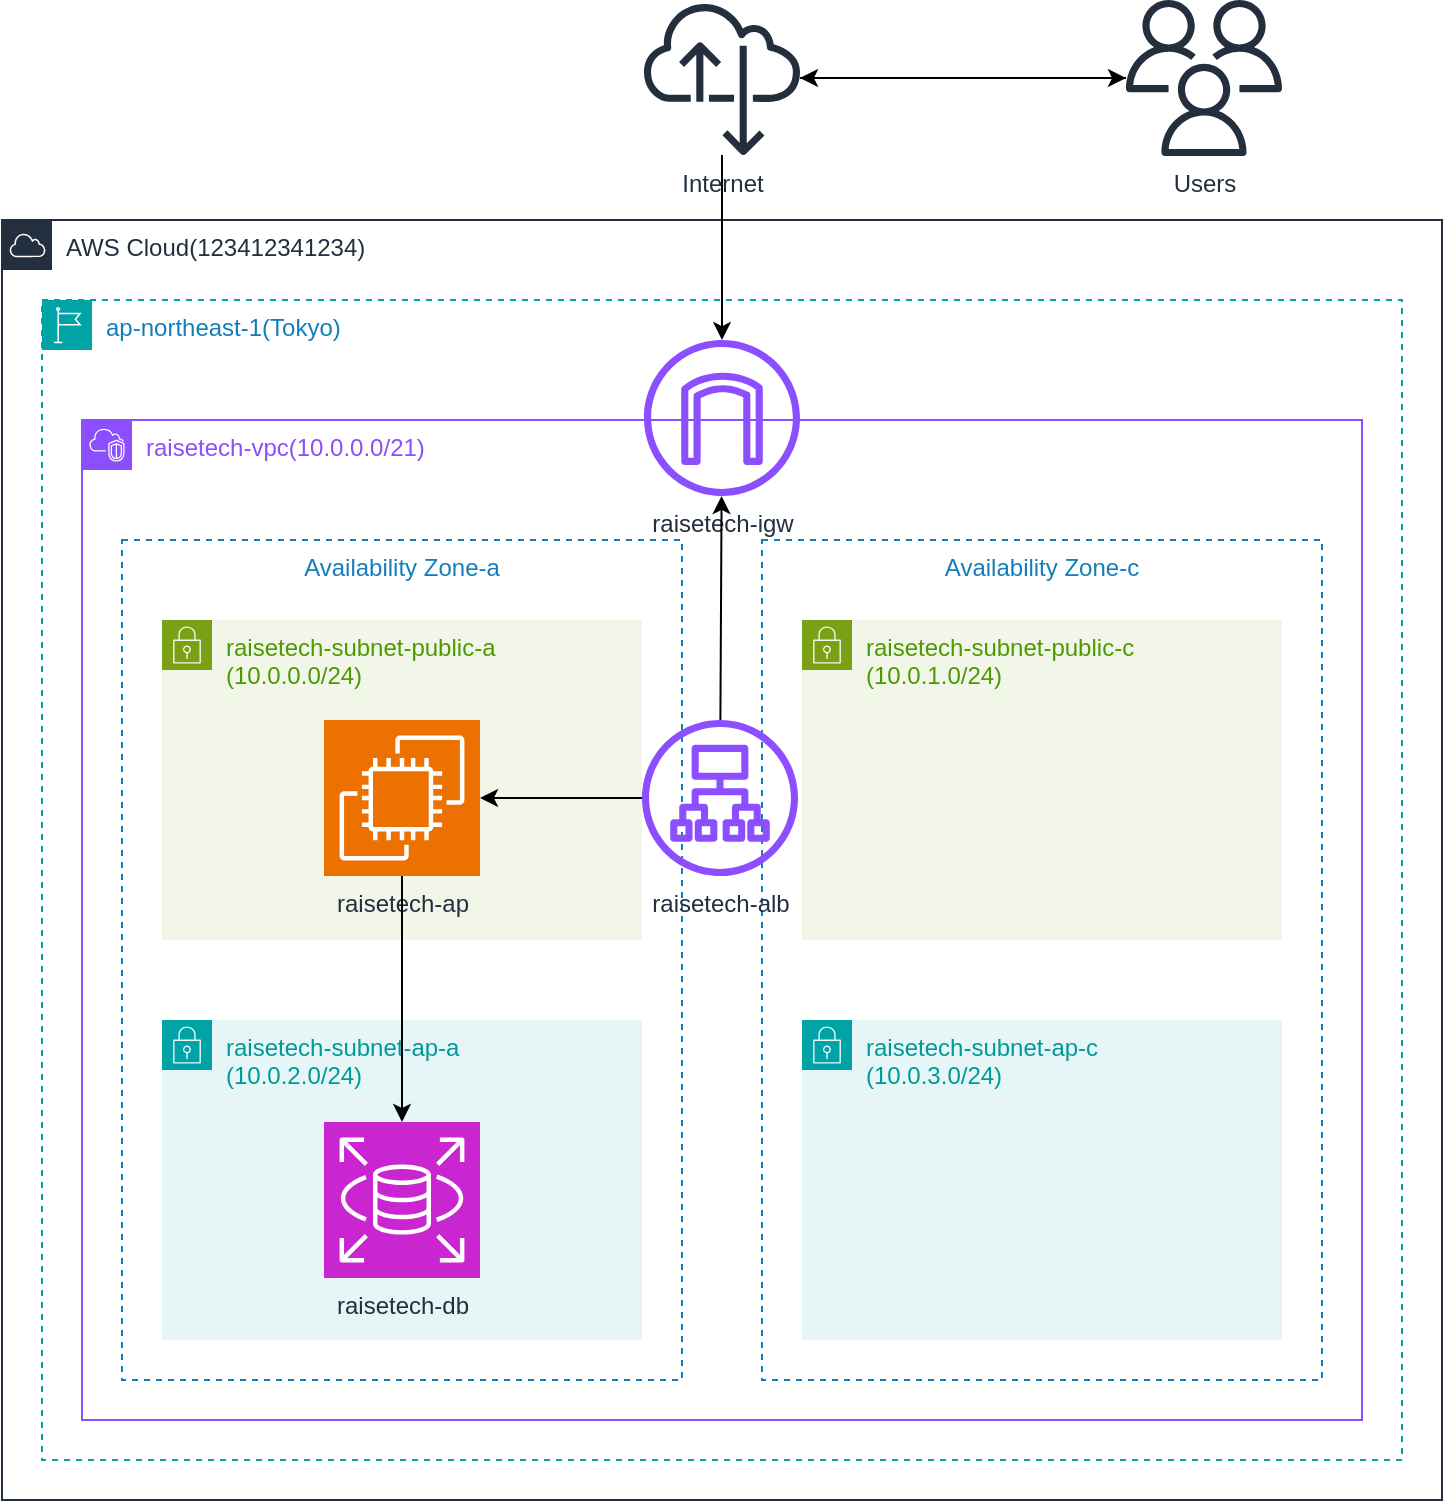 <mxfile>
    <diagram name="作成した環境の構成図" id="PIoUobShaJpe-S5NZDr3">
        <mxGraphModel dx="873" dy="649" grid="1" gridSize="10" guides="1" tooltips="1" connect="1" arrows="1" fold="1" page="1" pageScale="1" pageWidth="827" pageHeight="1169" math="0" shadow="0">
            <root>
                <mxCell id="jYcv72yagDhfz9gc1qvm-0"/>
                <mxCell id="jYcv72yagDhfz9gc1qvm-1" parent="jYcv72yagDhfz9gc1qvm-0"/>
                <mxCell id="jYcv72yagDhfz9gc1qvm-2" value="ap-northeast-1(Tokyo)" style="points=[[0,0],[0.25,0],[0.5,0],[0.75,0],[1,0],[1,0.25],[1,0.5],[1,0.75],[1,1],[0.75,1],[0.5,1],[0.25,1],[0,1],[0,0.75],[0,0.5],[0,0.25]];outlineConnect=0;gradientColor=none;html=1;whiteSpace=wrap;fontSize=12;fontStyle=0;container=1;pointerEvents=0;collapsible=0;recursiveResize=0;shape=mxgraph.aws4.group;grIcon=mxgraph.aws4.group_region;strokeColor=#00A4A6;fillColor=none;verticalAlign=top;align=left;spacingLeft=30;fontColor=#147EBA;dashed=1;" parent="jYcv72yagDhfz9gc1qvm-1" vertex="1">
                    <mxGeometry x="40" y="200" width="680" height="580" as="geometry"/>
                </mxCell>
                <mxCell id="jYcv72yagDhfz9gc1qvm-3" value="Availability Zone-c" style="fillColor=none;strokeColor=#147EBA;dashed=1;verticalAlign=top;fontStyle=0;fontColor=#147EBA;whiteSpace=wrap;html=1;" parent="jYcv72yagDhfz9gc1qvm-1" vertex="1">
                    <mxGeometry x="400" y="320" width="280" height="420" as="geometry"/>
                </mxCell>
                <mxCell id="jYcv72yagDhfz9gc1qvm-4" value="Availability Zone-a" style="fillColor=none;strokeColor=#147EBA;dashed=1;verticalAlign=top;fontStyle=0;fontColor=#147EBA;whiteSpace=wrap;html=1;" parent="jYcv72yagDhfz9gc1qvm-1" vertex="1">
                    <mxGeometry x="80" y="320" width="280" height="420" as="geometry"/>
                </mxCell>
                <mxCell id="jYcv72yagDhfz9gc1qvm-5" value="AWS Cloud(123412341234)&lt;div&gt;&lt;br&gt;&lt;/div&gt;" style="points=[[0,0],[0.25,0],[0.5,0],[0.75,0],[1,0],[1,0.25],[1,0.5],[1,0.75],[1,1],[0.75,1],[0.5,1],[0.25,1],[0,1],[0,0.75],[0,0.5],[0,0.25]];outlineConnect=0;gradientColor=none;html=1;whiteSpace=wrap;fontSize=12;fontStyle=0;container=1;pointerEvents=0;collapsible=0;recursiveResize=0;shape=mxgraph.aws4.group;grIcon=mxgraph.aws4.group_aws_cloud;strokeColor=#232F3E;fillColor=none;verticalAlign=top;align=left;spacingLeft=30;fontColor=#232F3E;dashed=0;" parent="jYcv72yagDhfz9gc1qvm-1" vertex="1">
                    <mxGeometry x="20" y="160" width="720" height="640" as="geometry"/>
                </mxCell>
                <mxCell id="jYcv72yagDhfz9gc1qvm-6" value="" style="outlineConnect=0;fontColor=#232F3E;gradientColor=none;fillColor=#8C4FFF;strokeColor=none;dashed=0;verticalLabelPosition=bottom;verticalAlign=top;align=center;html=1;fontSize=12;fontStyle=0;aspect=fixed;pointerEvents=1;shape=mxgraph.aws4.nat_gateway;" parent="jYcv72yagDhfz9gc1qvm-5" vertex="1">
                    <mxGeometry x="161" y="241" width="78" height="78" as="geometry"/>
                </mxCell>
                <mxCell id="jYcv72yagDhfz9gc1qvm-12" value="&lt;font style=&quot;color: rgb(140, 79, 255);&quot;&gt;raisetech-vpc(10.0.0.0/21)&lt;/font&gt;" style="points=[[0,0],[0.25,0],[0.5,0],[0.75,0],[1,0],[1,0.25],[1,0.5],[1,0.75],[1,1],[0.75,1],[0.5,1],[0.25,1],[0,1],[0,0.75],[0,0.5],[0,0.25]];outlineConnect=0;gradientColor=none;html=1;whiteSpace=wrap;fontSize=12;fontStyle=0;container=1;pointerEvents=0;collapsible=0;recursiveResize=0;shape=mxgraph.aws4.group;grIcon=mxgraph.aws4.group_vpc2;strokeColor=#8C4FFF;fillColor=none;verticalAlign=top;align=left;spacingLeft=30;fontColor=#AAB7B8;dashed=0;" parent="jYcv72yagDhfz9gc1qvm-1" vertex="1">
                    <mxGeometry x="60" y="260" width="640" height="500" as="geometry"/>
                </mxCell>
                <mxCell id="jYcv72yagDhfz9gc1qvm-13" value="raisetech-igw" style="outlineConnect=0;fontColor=#232F3E;gradientColor=none;fillColor=#8C4FFF;strokeColor=none;dashed=0;verticalLabelPosition=bottom;verticalAlign=top;align=center;html=1;fontSize=12;fontStyle=0;aspect=fixed;pointerEvents=1;shape=mxgraph.aws4.internet_gateway;" parent="jYcv72yagDhfz9gc1qvm-12" vertex="1">
                    <mxGeometry x="281" y="-40" width="78" height="78" as="geometry"/>
                </mxCell>
                <mxCell id="jYcv72yagDhfz9gc1qvm-16" value="raisetech-alb" style="outlineConnect=0;fontColor=#232F3E;gradientColor=none;fillColor=#8C4FFF;strokeColor=none;dashed=0;verticalLabelPosition=bottom;verticalAlign=top;align=center;html=1;fontSize=12;fontStyle=0;aspect=fixed;pointerEvents=1;shape=mxgraph.aws4.application_load_balancer;" parent="jYcv72yagDhfz9gc1qvm-12" vertex="1">
                    <mxGeometry x="280" y="150" width="78" height="78" as="geometry"/>
                </mxCell>
                <mxCell id="jYcv72yagDhfz9gc1qvm-15" style="edgeStyle=none;html=1;" parent="jYcv72yagDhfz9gc1qvm-12" source="jYcv72yagDhfz9gc1qvm-16" target="jYcv72yagDhfz9gc1qvm-13" edge="1">
                    <mxGeometry relative="1" as="geometry"/>
                </mxCell>
                <mxCell id="jYcv72yagDhfz9gc1qvm-14" value="&lt;font style=&quot;color: rgb(77, 153, 0);&quot;&gt;raisetech-subnet-public-a&lt;/font&gt;&lt;div&gt;&lt;span style=&quot;background-color: transparent;&quot;&gt;&lt;font style=&quot;color: rgb(77, 153, 0);&quot;&gt;(10.0.0.0/24)&lt;/font&gt;&lt;/span&gt;&lt;/div&gt;" style="points=[[0,0],[0.25,0],[0.5,0],[0.75,0],[1,0],[1,0.25],[1,0.5],[1,0.75],[1,1],[0.75,1],[0.5,1],[0.25,1],[0,1],[0,0.75],[0,0.5],[0,0.25]];outlineConnect=0;gradientColor=none;html=1;whiteSpace=wrap;fontSize=12;fontStyle=0;container=1;pointerEvents=0;collapsible=0;recursiveResize=0;shape=mxgraph.aws4.group;grIcon=mxgraph.aws4.group_security_group;grStroke=0;strokeColor=#7AA116;fillColor=#F2F6E8;verticalAlign=top;align=left;spacingLeft=30;fontColor=#248814;dashed=0;" parent="jYcv72yagDhfz9gc1qvm-1" vertex="1">
                    <mxGeometry x="100" y="360" width="240" height="160" as="geometry"/>
                </mxCell>
                <mxCell id="jYcv72yagDhfz9gc1qvm-18" value="raisetech-ap" style="points=[[0,0,0],[0.25,0,0],[0.5,0,0],[0.75,0,0],[1,0,0],[0,1,0],[0.25,1,0],[0.5,1,0],[0.75,1,0],[1,1,0],[0,0.25,0],[0,0.5,0],[0,0.75,0],[1,0.25,0],[1,0.5,0],[1,0.75,0]];outlineConnect=0;fontColor=#232F3E;fillColor=#ED7100;strokeColor=#ffffff;dashed=0;verticalLabelPosition=bottom;verticalAlign=top;align=center;html=1;fontSize=12;fontStyle=0;aspect=fixed;shape=mxgraph.aws4.resourceIcon;resIcon=mxgraph.aws4.ec2;" parent="jYcv72yagDhfz9gc1qvm-14" vertex="1">
                    <mxGeometry x="81" y="50" width="78" height="78" as="geometry"/>
                </mxCell>
                <mxCell id="lkqLbz8zfirezxG7ypi9-0" value="" style="edgeStyle=none;html=1;" parent="jYcv72yagDhfz9gc1qvm-1" source="jYcv72yagDhfz9gc1qvm-16" target="jYcv72yagDhfz9gc1qvm-18" edge="1">
                    <mxGeometry relative="1" as="geometry"/>
                </mxCell>
                <mxCell id="jYcv72yagDhfz9gc1qvm-17" value="&lt;font style=&quot;color: rgb(0, 153, 153);&quot;&gt;raisetech-subnet-ap-a&lt;/font&gt;&lt;div&gt;&lt;font style=&quot;color: rgb(0, 153, 153);&quot;&gt;(10.0.2.0/24)&lt;/font&gt;&lt;/div&gt;" style="points=[[0,0],[0.25,0],[0.5,0],[0.75,0],[1,0],[1,0.25],[1,0.5],[1,0.75],[1,1],[0.75,1],[0.5,1],[0.25,1],[0,1],[0,0.75],[0,0.5],[0,0.25]];outlineConnect=0;gradientColor=none;html=1;whiteSpace=wrap;fontSize=12;fontStyle=0;container=1;pointerEvents=0;collapsible=0;recursiveResize=0;shape=mxgraph.aws4.group;grIcon=mxgraph.aws4.group_security_group;grStroke=0;strokeColor=#00A4A6;fillColor=#E6F6F7;verticalAlign=top;align=left;spacingLeft=30;fontColor=#147EBA;dashed=0;" parent="jYcv72yagDhfz9gc1qvm-1" vertex="1">
                    <mxGeometry x="100" y="560" width="240" height="160" as="geometry"/>
                </mxCell>
                <mxCell id="jYcv72yagDhfz9gc1qvm-20" value="raisetech-db" style="points=[[0,0,0],[0.25,0,0],[0.5,0,0],[0.75,0,0],[1,0,0],[0,1,0],[0.25,1,0],[0.5,1,0],[0.75,1,0],[1,1,0],[0,0.25,0],[0,0.5,0],[0,0.75,0],[1,0.25,0],[1,0.5,0],[1,0.75,0]];outlineConnect=0;fontColor=#232F3E;fillColor=#C925D1;strokeColor=#ffffff;dashed=0;verticalLabelPosition=bottom;verticalAlign=top;align=center;html=1;fontSize=12;fontStyle=0;aspect=fixed;shape=mxgraph.aws4.resourceIcon;resIcon=mxgraph.aws4.rds;" parent="jYcv72yagDhfz9gc1qvm-17" vertex="1">
                    <mxGeometry x="81" y="51" width="78" height="78" as="geometry"/>
                </mxCell>
                <mxCell id="jYcv72yagDhfz9gc1qvm-21" value="&lt;font style=&quot;color: rgb(77, 153, 0);&quot;&gt;raisetech-subnet-public-c&lt;/font&gt;&lt;div&gt;&lt;font style=&quot;color: rgb(77, 153, 0);&quot;&gt;(10.0.1.0/24)&lt;/font&gt;&lt;/div&gt;" style="points=[[0,0],[0.25,0],[0.5,0],[0.75,0],[1,0],[1,0.25],[1,0.5],[1,0.75],[1,1],[0.75,1],[0.5,1],[0.25,1],[0,1],[0,0.75],[0,0.5],[0,0.25]];outlineConnect=0;gradientColor=none;html=1;whiteSpace=wrap;fontSize=12;fontStyle=0;container=1;pointerEvents=0;collapsible=0;recursiveResize=0;shape=mxgraph.aws4.group;grIcon=mxgraph.aws4.group_security_group;grStroke=0;strokeColor=#7AA116;fillColor=#F2F6E8;verticalAlign=top;align=left;spacingLeft=30;fontColor=#248814;dashed=0;" parent="jYcv72yagDhfz9gc1qvm-1" vertex="1">
                    <mxGeometry x="420" y="360" width="240" height="160" as="geometry"/>
                </mxCell>
                <mxCell id="jYcv72yagDhfz9gc1qvm-22" value="&lt;font style=&quot;color: rgb(0, 153, 153);&quot;&gt;raisetech-subnet-ap-c&lt;/font&gt;&lt;div&gt;&lt;font style=&quot;color: rgb(0, 153, 153);&quot;&gt;(10.0.3.0/24)&lt;/font&gt;&lt;/div&gt;" style="points=[[0,0],[0.25,0],[0.5,0],[0.75,0],[1,0],[1,0.25],[1,0.5],[1,0.75],[1,1],[0.75,1],[0.5,1],[0.25,1],[0,1],[0,0.75],[0,0.5],[0,0.25]];outlineConnect=0;gradientColor=none;html=1;whiteSpace=wrap;fontSize=12;fontStyle=0;container=1;pointerEvents=0;collapsible=0;recursiveResize=0;shape=mxgraph.aws4.group;grIcon=mxgraph.aws4.group_security_group;grStroke=0;strokeColor=#00A4A6;fillColor=#E6F6F7;verticalAlign=top;align=left;spacingLeft=30;fontColor=#147EBA;dashed=0;" parent="jYcv72yagDhfz9gc1qvm-1" vertex="1">
                    <mxGeometry x="420" y="560" width="240" height="160" as="geometry"/>
                </mxCell>
                <mxCell id="jYcv72yagDhfz9gc1qvm-24" style="edgeStyle=none;html=1;" parent="jYcv72yagDhfz9gc1qvm-1" source="jYcv72yagDhfz9gc1qvm-26" target="jYcv72yagDhfz9gc1qvm-28" edge="1">
                    <mxGeometry relative="1" as="geometry"/>
                </mxCell>
                <mxCell id="LVagKoanOwoL1LrIkJnl-1" style="edgeStyle=none;html=1;" parent="jYcv72yagDhfz9gc1qvm-1" source="jYcv72yagDhfz9gc1qvm-26" target="jYcv72yagDhfz9gc1qvm-13" edge="1">
                    <mxGeometry relative="1" as="geometry"/>
                </mxCell>
                <mxCell id="jYcv72yagDhfz9gc1qvm-26" value="Internet" style="outlineConnect=0;fontColor=#232F3E;gradientColor=none;fillColor=#232F3D;strokeColor=none;dashed=0;verticalLabelPosition=bottom;verticalAlign=top;align=center;html=1;fontSize=12;fontStyle=0;aspect=fixed;pointerEvents=1;shape=mxgraph.aws4.internet_alt22;" parent="jYcv72yagDhfz9gc1qvm-1" vertex="1">
                    <mxGeometry x="341" y="50" width="78" height="78" as="geometry"/>
                </mxCell>
                <mxCell id="jYcv72yagDhfz9gc1qvm-27" style="edgeStyle=none;html=1;strokeColor=default;" parent="jYcv72yagDhfz9gc1qvm-1" source="jYcv72yagDhfz9gc1qvm-28" target="jYcv72yagDhfz9gc1qvm-26" edge="1">
                    <mxGeometry relative="1" as="geometry"/>
                </mxCell>
                <mxCell id="jYcv72yagDhfz9gc1qvm-28" value="Users" style="outlineConnect=0;fontColor=#232F3E;gradientColor=none;fillColor=#232F3D;strokeColor=none;dashed=0;verticalLabelPosition=bottom;verticalAlign=top;align=center;html=1;fontSize=12;fontStyle=0;aspect=fixed;pointerEvents=1;shape=mxgraph.aws4.users;" parent="jYcv72yagDhfz9gc1qvm-1" vertex="1">
                    <mxGeometry x="582" y="50" width="78" height="78" as="geometry"/>
                </mxCell>
                <mxCell id="LVagKoanOwoL1LrIkJnl-0" style="edgeStyle=none;html=1;" parent="jYcv72yagDhfz9gc1qvm-1" source="jYcv72yagDhfz9gc1qvm-18" target="jYcv72yagDhfz9gc1qvm-20" edge="1">
                    <mxGeometry relative="1" as="geometry"/>
                </mxCell>
            </root>
        </mxGraphModel>
    </diagram>
    <diagram id="Nh6WNaBXZJMQIJfO8OLQ" name="動画の構成図">
        <mxGraphModel dx="873" dy="649" grid="1" gridSize="10" guides="1" tooltips="1" connect="1" arrows="1" fold="1" page="1" pageScale="1" pageWidth="827" pageHeight="1169" math="0" shadow="0">
            <root>
                <mxCell id="0"/>
                <mxCell id="1" parent="0"/>
                <mxCell id="ogn6myn86fiLowBTFniq-4" value="ap-northeast-1(Tokyo)" style="points=[[0,0],[0.25,0],[0.5,0],[0.75,0],[1,0],[1,0.25],[1,0.5],[1,0.75],[1,1],[0.75,1],[0.5,1],[0.25,1],[0,1],[0,0.75],[0,0.5],[0,0.25]];outlineConnect=0;gradientColor=none;html=1;whiteSpace=wrap;fontSize=12;fontStyle=0;container=1;pointerEvents=0;collapsible=0;recursiveResize=0;shape=mxgraph.aws4.group;grIcon=mxgraph.aws4.group_region;strokeColor=#00A4A6;fillColor=none;verticalAlign=top;align=left;spacingLeft=30;fontColor=#147EBA;dashed=1;" parent="1" vertex="1">
                    <mxGeometry x="40" y="200" width="680" height="920" as="geometry"/>
                </mxCell>
                <mxCell id="nPZWYVcRISLS1kJSarjj-2" value="Availability Zone-c" style="fillColor=none;strokeColor=#147EBA;dashed=1;verticalAlign=top;fontStyle=0;fontColor=#147EBA;whiteSpace=wrap;html=1;" parent="1" vertex="1">
                    <mxGeometry x="400" y="320" width="280" height="640" as="geometry"/>
                </mxCell>
                <mxCell id="nPZWYVcRISLS1kJSarjj-1" value="Availability Zone-a" style="fillColor=none;strokeColor=#147EBA;dashed=1;verticalAlign=top;fontStyle=0;fontColor=#147EBA;whiteSpace=wrap;html=1;" parent="1" vertex="1">
                    <mxGeometry x="80" y="320" width="280" height="640" as="geometry"/>
                </mxCell>
                <mxCell id="5f-3jXRU_izveSJCPpXX-2" value="AWS Cloud(123412341234)&lt;div&gt;&lt;br&gt;&lt;/div&gt;" style="points=[[0,0],[0.25,0],[0.5,0],[0.75,0],[1,0],[1,0.25],[1,0.5],[1,0.75],[1,1],[0.75,1],[0.5,1],[0.25,1],[0,1],[0,0.75],[0,0.5],[0,0.25]];outlineConnect=0;gradientColor=none;html=1;whiteSpace=wrap;fontSize=12;fontStyle=0;container=1;pointerEvents=0;collapsible=0;recursiveResize=0;shape=mxgraph.aws4.group;grIcon=mxgraph.aws4.group_aws_cloud;strokeColor=#232F3E;fillColor=none;verticalAlign=top;align=left;spacingLeft=30;fontColor=#232F3E;dashed=0;" parent="1" vertex="1">
                    <mxGeometry x="20" y="160" width="720" height="980" as="geometry"/>
                </mxCell>
                <mxCell id="5f-3jXRU_izveSJCPpXX-1" value="" style="outlineConnect=0;fontColor=#232F3E;gradientColor=none;fillColor=#8C4FFF;strokeColor=none;dashed=0;verticalLabelPosition=bottom;verticalAlign=top;align=center;html=1;fontSize=12;fontStyle=0;aspect=fixed;pointerEvents=1;shape=mxgraph.aws4.nat_gateway;" parent="5f-3jXRU_izveSJCPpXX-2" vertex="1">
                    <mxGeometry x="161" y="241" width="78" height="78" as="geometry"/>
                </mxCell>
                <mxCell id="92hZvD37wfUQ4eG0nZyX-1" value="raisetech-bucket-&lt;div&gt;123412341234&lt;/div&gt;" style="points=[[0,0,0],[0.25,0,0],[0.5,0,0],[0.75,0,0],[1,0,0],[0,1,0],[0.25,1,0],[0.5,1,0],[0.75,1,0],[1,1,0],[0,0.25,0],[0,0.5,0],[0,0.75,0],[1,0.25,0],[1,0.5,0],[1,0.75,0]];outlineConnect=0;fontColor=#232F3E;fillColor=#7AA116;strokeColor=#ffffff;dashed=0;verticalLabelPosition=bottom;verticalAlign=top;align=center;html=1;fontSize=12;fontStyle=0;aspect=fixed;shape=mxgraph.aws4.resourceIcon;resIcon=mxgraph.aws4.s3;" parent="5f-3jXRU_izveSJCPpXX-2" vertex="1">
                    <mxGeometry x="570" y="842" width="78" height="78" as="geometry"/>
                </mxCell>
                <mxCell id="P6kV5CcfUCWV6D3hr4gn-15" value="ACM" style="points=[[0,0,0],[0.25,0,0],[0.5,0,0],[0.75,0,0],[1,0,0],[0,1,0],[0.25,1,0],[0.5,1,0],[0.75,1,0],[1,1,0],[0,0.25,0],[0,0.5,0],[0,0.75,0],[1,0.25,0],[1,0.5,0],[1,0.75,0]];outlineConnect=0;fontColor=#232F3E;fillColor=#DD344C;strokeColor=#ffffff;dashed=0;verticalLabelPosition=bottom;verticalAlign=top;align=center;html=1;fontSize=12;fontStyle=0;aspect=fixed;shape=mxgraph.aws4.resourceIcon;resIcon=mxgraph.aws4.certificate_manager_3;" parent="5f-3jXRU_izveSJCPpXX-2" vertex="1">
                    <mxGeometry x="83" y="842" width="78" height="78" as="geometry"/>
                </mxCell>
                <mxCell id="P6kV5CcfUCWV6D3hr4gn-16" value="CloudTrail" style="points=[[0,0,0],[0.25,0,0],[0.5,0,0],[0.75,0,0],[1,0,0],[0,1,0],[0.25,1,0],[0.5,1,0],[0.75,1,0],[1,1,0],[0,0.25,0],[0,0.5,0],[0,0.75,0],[1,0.25,0],[1,0.5,0],[1,0.75,0]];points=[[0,0,0],[0.25,0,0],[0.5,0,0],[0.75,0,0],[1,0,0],[0,1,0],[0.25,1,0],[0.5,1,0],[0.75,1,0],[1,1,0],[0,0.25,0],[0,0.5,0],[0,0.75,0],[1,0.25,0],[1,0.5,0],[1,0.75,0]];outlineConnect=0;fontColor=#232F3E;fillColor=#E7157B;strokeColor=#ffffff;dashed=0;verticalLabelPosition=bottom;verticalAlign=top;align=center;html=1;fontSize=12;fontStyle=0;aspect=fixed;shape=mxgraph.aws4.resourceIcon;resIcon=mxgraph.aws4.cloudtrail;" parent="5f-3jXRU_izveSJCPpXX-2" vertex="1">
                    <mxGeometry x="210" y="842" width="78" height="78" as="geometry"/>
                </mxCell>
                <mxCell id="P6kV5CcfUCWV6D3hr4gn-17" value="Config" style="points=[[0,0,0],[0.25,0,0],[0.5,0,0],[0.75,0,0],[1,0,0],[0,1,0],[0.25,1,0],[0.5,1,0],[0.75,1,0],[1,1,0],[0,0.25,0],[0,0.5,0],[0,0.75,0],[1,0.25,0],[1,0.5,0],[1,0.75,0]];points=[[0,0,0],[0.25,0,0],[0.5,0,0],[0.75,0,0],[1,0,0],[0,1,0],[0.25,1,0],[0.5,1,0],[0.75,1,0],[1,1,0],[0,0.25,0],[0,0.5,0],[0,0.75,0],[1,0.25,0],[1,0.5,0],[1,0.75,0]];outlineConnect=0;fontColor=#232F3E;fillColor=#E7157B;strokeColor=#ffffff;dashed=0;verticalLabelPosition=bottom;verticalAlign=top;align=center;html=1;fontSize=12;fontStyle=0;aspect=fixed;shape=mxgraph.aws4.resourceIcon;resIcon=mxgraph.aws4.config;" parent="5f-3jXRU_izveSJCPpXX-2" vertex="1">
                    <mxGeometry x="330" y="842" width="78" height="78" as="geometry"/>
                </mxCell>
                <mxCell id="P6kV5CcfUCWV6D3hr4gn-18" value="Systems Manager" style="points=[[0,0,0],[0.25,0,0],[0.5,0,0],[0.75,0,0],[1,0,0],[0,1,0],[0.25,1,0],[0.5,1,0],[0.75,1,0],[1,1,0],[0,0.25,0],[0,0.5,0],[0,0.75,0],[1,0.25,0],[1,0.5,0],[1,0.75,0]];points=[[0,0,0],[0.25,0,0],[0.5,0,0],[0.75,0,0],[1,0,0],[0,1,0],[0.25,1,0],[0.5,1,0],[0.75,1,0],[1,1,0],[0,0.25,0],[0,0.5,0],[0,0.75,0],[1,0.25,0],[1,0.5,0],[1,0.75,0]];outlineConnect=0;fontColor=#232F3E;fillColor=#E7157B;strokeColor=#ffffff;dashed=0;verticalLabelPosition=bottom;verticalAlign=top;align=center;html=1;fontSize=12;fontStyle=0;aspect=fixed;shape=mxgraph.aws4.resourceIcon;resIcon=mxgraph.aws4.systems_manager;" parent="5f-3jXRU_izveSJCPpXX-2" vertex="1">
                    <mxGeometry x="450" y="842" width="78" height="78" as="geometry"/>
                </mxCell>
                <mxCell id="f82alaQZ5DiH3mLy60-l-1" value="&lt;font style=&quot;color: rgb(140, 79, 255);&quot;&gt;raisetech-vpc(10.0.0.0/21)&lt;/font&gt;" style="points=[[0,0],[0.25,0],[0.5,0],[0.75,0],[1,0],[1,0.25],[1,0.5],[1,0.75],[1,1],[0.75,1],[0.5,1],[0.25,1],[0,1],[0,0.75],[0,0.5],[0,0.25]];outlineConnect=0;gradientColor=none;html=1;whiteSpace=wrap;fontSize=12;fontStyle=0;container=1;pointerEvents=0;collapsible=0;recursiveResize=0;shape=mxgraph.aws4.group;grIcon=mxgraph.aws4.group_vpc2;strokeColor=#8C4FFF;fillColor=none;verticalAlign=top;align=left;spacingLeft=30;fontColor=#AAB7B8;dashed=0;" parent="1" vertex="1">
                    <mxGeometry x="60" y="260" width="640" height="720" as="geometry"/>
                </mxCell>
                <mxCell id="ogn6myn86fiLowBTFniq-1" value="raisetech-igw" style="outlineConnect=0;fontColor=#232F3E;gradientColor=none;fillColor=#8C4FFF;strokeColor=none;dashed=0;verticalLabelPosition=bottom;verticalAlign=top;align=center;html=1;fontSize=12;fontStyle=0;aspect=fixed;pointerEvents=1;shape=mxgraph.aws4.internet_gateway;" parent="f82alaQZ5DiH3mLy60-l-1" vertex="1">
                    <mxGeometry x="281" y="-40" width="78" height="78" as="geometry"/>
                </mxCell>
                <mxCell id="GRf8XfifJHzuF872TYoU-1" value="&lt;font style=&quot;color: rgb(77, 153, 0);&quot;&gt;raisetech-subnet-public-a&lt;/font&gt;&lt;div&gt;&lt;span style=&quot;background-color: transparent;&quot;&gt;&lt;font style=&quot;color: rgb(77, 153, 0);&quot;&gt;(10.0.0.0/24)&lt;/font&gt;&lt;/span&gt;&lt;/div&gt;" style="points=[[0,0],[0.25,0],[0.5,0],[0.75,0],[1,0],[1,0.25],[1,0.5],[1,0.75],[1,1],[0.75,1],[0.5,1],[0.25,1],[0,1],[0,0.75],[0,0.5],[0,0.25]];outlineConnect=0;gradientColor=none;html=1;whiteSpace=wrap;fontSize=12;fontStyle=0;container=1;pointerEvents=0;collapsible=0;recursiveResize=0;shape=mxgraph.aws4.group;grIcon=mxgraph.aws4.group_security_group;grStroke=0;strokeColor=#7AA116;fillColor=#F2F6E8;verticalAlign=top;align=left;spacingLeft=30;fontColor=#248814;dashed=0;" parent="1" vertex="1">
                    <mxGeometry x="100" y="360" width="240" height="160" as="geometry"/>
                </mxCell>
                <mxCell id="P6kV5CcfUCWV6D3hr4gn-9" style="edgeStyle=none;html=1;" parent="1" source="W1BIlXHA9UkHY2wlGAJQ-1" target="ogn6myn86fiLowBTFniq-1" edge="1">
                    <mxGeometry relative="1" as="geometry"/>
                </mxCell>
                <mxCell id="W1BIlXHA9UkHY2wlGAJQ-1" value="raisetech-alb" style="outlineConnect=0;fontColor=#232F3E;gradientColor=none;fillColor=#8C4FFF;strokeColor=none;dashed=0;verticalLabelPosition=bottom;verticalAlign=top;align=center;html=1;fontSize=12;fontStyle=0;aspect=fixed;pointerEvents=1;shape=mxgraph.aws4.application_load_balancer;" parent="1" vertex="1">
                    <mxGeometry x="340" y="401" width="78" height="78" as="geometry"/>
                </mxCell>
                <mxCell id="GRf8XfifJHzuF872TYoU-2" value="&lt;font style=&quot;color: rgb(0, 153, 153);&quot;&gt;raisetech-subnet-ap-a&lt;/font&gt;&lt;div&gt;&lt;font style=&quot;color: rgb(0, 153, 153);&quot;&gt;(10.0.2.0/24)&lt;/font&gt;&lt;/div&gt;" style="points=[[0,0],[0.25,0],[0.5,0],[0.75,0],[1,0],[1,0.25],[1,0.5],[1,0.75],[1,1],[0.75,1],[0.5,1],[0.25,1],[0,1],[0,0.75],[0,0.5],[0,0.25]];outlineConnect=0;gradientColor=none;html=1;whiteSpace=wrap;fontSize=12;fontStyle=0;container=1;pointerEvents=0;collapsible=0;recursiveResize=0;shape=mxgraph.aws4.group;grIcon=mxgraph.aws4.group_security_group;grStroke=0;strokeColor=#00A4A6;fillColor=#E6F6F7;verticalAlign=top;align=left;spacingLeft=30;fontColor=#147EBA;dashed=0;" parent="1" vertex="1">
                    <mxGeometry x="100" y="560" width="240" height="160" as="geometry"/>
                </mxCell>
                <mxCell id="GRf8XfifJHzuF872TYoU-3" value="raisetech-ap" style="points=[[0,0,0],[0.25,0,0],[0.5,0,0],[0.75,0,0],[1,0,0],[0,1,0],[0.25,1,0],[0.5,1,0],[0.75,1,0],[1,1,0],[0,0.25,0],[0,0.5,0],[0,0.75,0],[1,0.25,0],[1,0.5,0],[1,0.75,0]];outlineConnect=0;fontColor=#232F3E;fillColor=#ED7100;strokeColor=#ffffff;dashed=0;verticalLabelPosition=bottom;verticalAlign=top;align=center;html=1;fontSize=12;fontStyle=0;aspect=fixed;shape=mxgraph.aws4.resourceIcon;resIcon=mxgraph.aws4.ec2;" parent="GRf8XfifJHzuF872TYoU-2" vertex="1">
                    <mxGeometry x="81" y="41" width="78" height="78" as="geometry"/>
                </mxCell>
                <mxCell id="GRf8XfifJHzuF872TYoU-4" value="&lt;font style=&quot;color: rgb(0, 153, 153);&quot;&gt;raisetech-subnet-db-a&lt;/font&gt;&lt;div&gt;&lt;font style=&quot;color: rgb(0, 153, 153);&quot;&gt;(10.0.4.0/24)&lt;/font&gt;&lt;/div&gt;" style="points=[[0,0],[0.25,0],[0.5,0],[0.75,0],[1,0],[1,0.25],[1,0.5],[1,0.75],[1,1],[0.75,1],[0.5,1],[0.25,1],[0,1],[0,0.75],[0,0.5],[0,0.25]];outlineConnect=0;gradientColor=none;html=1;whiteSpace=wrap;fontSize=12;fontStyle=0;container=1;pointerEvents=0;collapsible=0;recursiveResize=0;shape=mxgraph.aws4.group;grIcon=mxgraph.aws4.group_security_group;grStroke=0;strokeColor=#00A4A6;fillColor=#E6F6F7;verticalAlign=top;align=left;spacingLeft=30;fontColor=#147EBA;dashed=0;" parent="1" vertex="1">
                    <mxGeometry x="100" y="760" width="240" height="160" as="geometry"/>
                </mxCell>
                <mxCell id="GRf8XfifJHzuF872TYoU-5" value="raisetech-db" style="points=[[0,0,0],[0.25,0,0],[0.5,0,0],[0.75,0,0],[1,0,0],[0,1,0],[0.25,1,0],[0.5,1,0],[0.75,1,0],[1,1,0],[0,0.25,0],[0,0.5,0],[0,0.75,0],[1,0.25,0],[1,0.5,0],[1,0.75,0]];outlineConnect=0;fontColor=#232F3E;fillColor=#C925D1;strokeColor=#ffffff;dashed=0;verticalLabelPosition=bottom;verticalAlign=top;align=center;html=1;fontSize=12;fontStyle=0;aspect=fixed;shape=mxgraph.aws4.resourceIcon;resIcon=mxgraph.aws4.rds;" parent="GRf8XfifJHzuF872TYoU-4" vertex="1">
                    <mxGeometry x="81" y="41" width="78" height="78" as="geometry"/>
                </mxCell>
                <mxCell id="GRf8XfifJHzuF872TYoU-6" value="&lt;font style=&quot;color: rgb(77, 153, 0);&quot;&gt;raisetech-subnet-public-c&lt;/font&gt;&lt;div&gt;&lt;font style=&quot;color: rgb(77, 153, 0);&quot;&gt;(10.0.1.0/24)&lt;/font&gt;&lt;/div&gt;" style="points=[[0,0],[0.25,0],[0.5,0],[0.75,0],[1,0],[1,0.25],[1,0.5],[1,0.75],[1,1],[0.75,1],[0.5,1],[0.25,1],[0,1],[0,0.75],[0,0.5],[0,0.25]];outlineConnect=0;gradientColor=none;html=1;whiteSpace=wrap;fontSize=12;fontStyle=0;container=1;pointerEvents=0;collapsible=0;recursiveResize=0;shape=mxgraph.aws4.group;grIcon=mxgraph.aws4.group_security_group;grStroke=0;strokeColor=#7AA116;fillColor=#F2F6E8;verticalAlign=top;align=left;spacingLeft=30;fontColor=#248814;dashed=0;" parent="1" vertex="1">
                    <mxGeometry x="420" y="360" width="240" height="160" as="geometry"/>
                </mxCell>
                <mxCell id="GRf8XfifJHzuF872TYoU-7" value="&lt;font style=&quot;color: rgb(0, 153, 153);&quot;&gt;raisetech-subnet-ap-c&lt;/font&gt;&lt;div&gt;&lt;font style=&quot;color: rgb(0, 153, 153);&quot;&gt;(10.0.3.0/24)&lt;/font&gt;&lt;/div&gt;" style="points=[[0,0],[0.25,0],[0.5,0],[0.75,0],[1,0],[1,0.25],[1,0.5],[1,0.75],[1,1],[0.75,1],[0.5,1],[0.25,1],[0,1],[0,0.75],[0,0.5],[0,0.25]];outlineConnect=0;gradientColor=none;html=1;whiteSpace=wrap;fontSize=12;fontStyle=0;container=1;pointerEvents=0;collapsible=0;recursiveResize=0;shape=mxgraph.aws4.group;grIcon=mxgraph.aws4.group_security_group;grStroke=0;strokeColor=#00A4A6;fillColor=#E6F6F7;verticalAlign=top;align=left;spacingLeft=30;fontColor=#147EBA;dashed=0;" parent="1" vertex="1">
                    <mxGeometry x="420" y="560" width="240" height="160" as="geometry"/>
                </mxCell>
                <mxCell id="GRf8XfifJHzuF872TYoU-9" value="&lt;font style=&quot;color: rgb(0, 153, 153);&quot;&gt;raisetech-subnet-db-c&lt;/font&gt;&lt;div&gt;&lt;font style=&quot;color: rgb(0, 153, 153);&quot;&gt;(10.0.5.0/24)&lt;/font&gt;&lt;/div&gt;" style="points=[[0,0],[0.25,0],[0.5,0],[0.75,0],[1,0],[1,0.25],[1,0.5],[1,0.75],[1,1],[0.75,1],[0.5,1],[0.25,1],[0,1],[0,0.75],[0,0.5],[0,0.25]];outlineConnect=0;gradientColor=none;html=1;whiteSpace=wrap;fontSize=12;fontStyle=0;container=1;pointerEvents=0;collapsible=0;recursiveResize=0;shape=mxgraph.aws4.group;grIcon=mxgraph.aws4.group_security_group;grStroke=0;strokeColor=#00A4A6;fillColor=#E6F6F7;verticalAlign=top;align=left;spacingLeft=30;fontColor=#147EBA;dashed=0;" parent="1" vertex="1">
                    <mxGeometry x="420" y="760" width="240" height="160" as="geometry"/>
                </mxCell>
                <mxCell id="P6kV5CcfUCWV6D3hr4gn-6" style="edgeStyle=none;html=1;" parent="1" source="5f-3jXRU_izveSJCPpXX-3" target="5f-3jXRU_izveSJCPpXX-5" edge="1">
                    <mxGeometry relative="1" as="geometry"/>
                </mxCell>
                <mxCell id="P6kV5CcfUCWV6D3hr4gn-7" style="edgeStyle=none;html=1;" parent="1" source="5f-3jXRU_izveSJCPpXX-3" target="ogn6myn86fiLowBTFniq-1" edge="1">
                    <mxGeometry relative="1" as="geometry"/>
                </mxCell>
                <mxCell id="5f-3jXRU_izveSJCPpXX-3" value="Internet" style="outlineConnect=0;fontColor=#232F3E;gradientColor=none;fillColor=#232F3D;strokeColor=none;dashed=0;verticalLabelPosition=bottom;verticalAlign=top;align=center;html=1;fontSize=12;fontStyle=0;aspect=fixed;pointerEvents=1;shape=mxgraph.aws4.internet_alt22;" parent="1" vertex="1">
                    <mxGeometry x="341" y="50" width="78" height="78" as="geometry"/>
                </mxCell>
                <mxCell id="P6kV5CcfUCWV6D3hr4gn-5" style="edgeStyle=none;html=1;strokeColor=default;" parent="1" source="5f-3jXRU_izveSJCPpXX-5" target="5f-3jXRU_izveSJCPpXX-3" edge="1">
                    <mxGeometry relative="1" as="geometry"/>
                </mxCell>
                <mxCell id="5f-3jXRU_izveSJCPpXX-5" value="Users" style="outlineConnect=0;fontColor=#232F3E;gradientColor=none;fillColor=#232F3D;strokeColor=none;dashed=0;verticalLabelPosition=bottom;verticalAlign=top;align=center;html=1;fontSize=12;fontStyle=0;aspect=fixed;pointerEvents=1;shape=mxgraph.aws4.users;" parent="1" vertex="1">
                    <mxGeometry x="582" y="50" width="78" height="78" as="geometry"/>
                </mxCell>
                <mxCell id="P6kV5CcfUCWV6D3hr4gn-11" style="edgeStyle=none;html=1;" parent="1" source="P6kV5CcfUCWV6D3hr4gn-1" target="ogn6myn86fiLowBTFniq-1" edge="1">
                    <mxGeometry relative="1" as="geometry"/>
                </mxCell>
                <mxCell id="P6kV5CcfUCWV6D3hr4gn-1" value="raisetech-ngw" style="outlineConnect=0;fontColor=#232F3E;gradientColor=none;fillColor=#8C4FFF;strokeColor=none;dashed=0;verticalLabelPosition=bottom;verticalAlign=top;align=center;html=1;fontSize=12;fontStyle=0;aspect=fixed;pointerEvents=1;shape=mxgraph.aws4.nat_gateway;" parent="1" vertex="1">
                    <mxGeometry x="181" y="401" width="78" height="78" as="geometry"/>
                </mxCell>
                <mxCell id="P6kV5CcfUCWV6D3hr4gn-8" style="edgeStyle=none;html=1;" parent="1" source="ogn6myn86fiLowBTFniq-1" target="5f-3jXRU_izveSJCPpXX-3" edge="1">
                    <mxGeometry relative="1" as="geometry"/>
                </mxCell>
                <mxCell id="P6kV5CcfUCWV6D3hr4gn-12" style="edgeStyle=none;html=1;entryX=0.643;entryY=0.438;entryDx=0;entryDy=0;entryPerimeter=0;" parent="1" source="W1BIlXHA9UkHY2wlGAJQ-1" target="nPZWYVcRISLS1kJSarjj-1" edge="1">
                    <mxGeometry relative="1" as="geometry"/>
                </mxCell>
                <mxCell id="P6kV5CcfUCWV6D3hr4gn-13" style="edgeStyle=none;html=1;" parent="1" source="GRf8XfifJHzuF872TYoU-3" target="P6kV5CcfUCWV6D3hr4gn-1" edge="1">
                    <mxGeometry relative="1" as="geometry"/>
                </mxCell>
                <mxCell id="P6kV5CcfUCWV6D3hr4gn-14" style="edgeStyle=none;html=1;entryX=0.5;entryY=0;entryDx=0;entryDy=0;entryPerimeter=0;" parent="1" source="GRf8XfifJHzuF872TYoU-3" target="GRf8XfifJHzuF872TYoU-5" edge="1">
                    <mxGeometry relative="1" as="geometry"/>
                </mxCell>
            </root>
        </mxGraphModel>
    </diagram>
</mxfile>